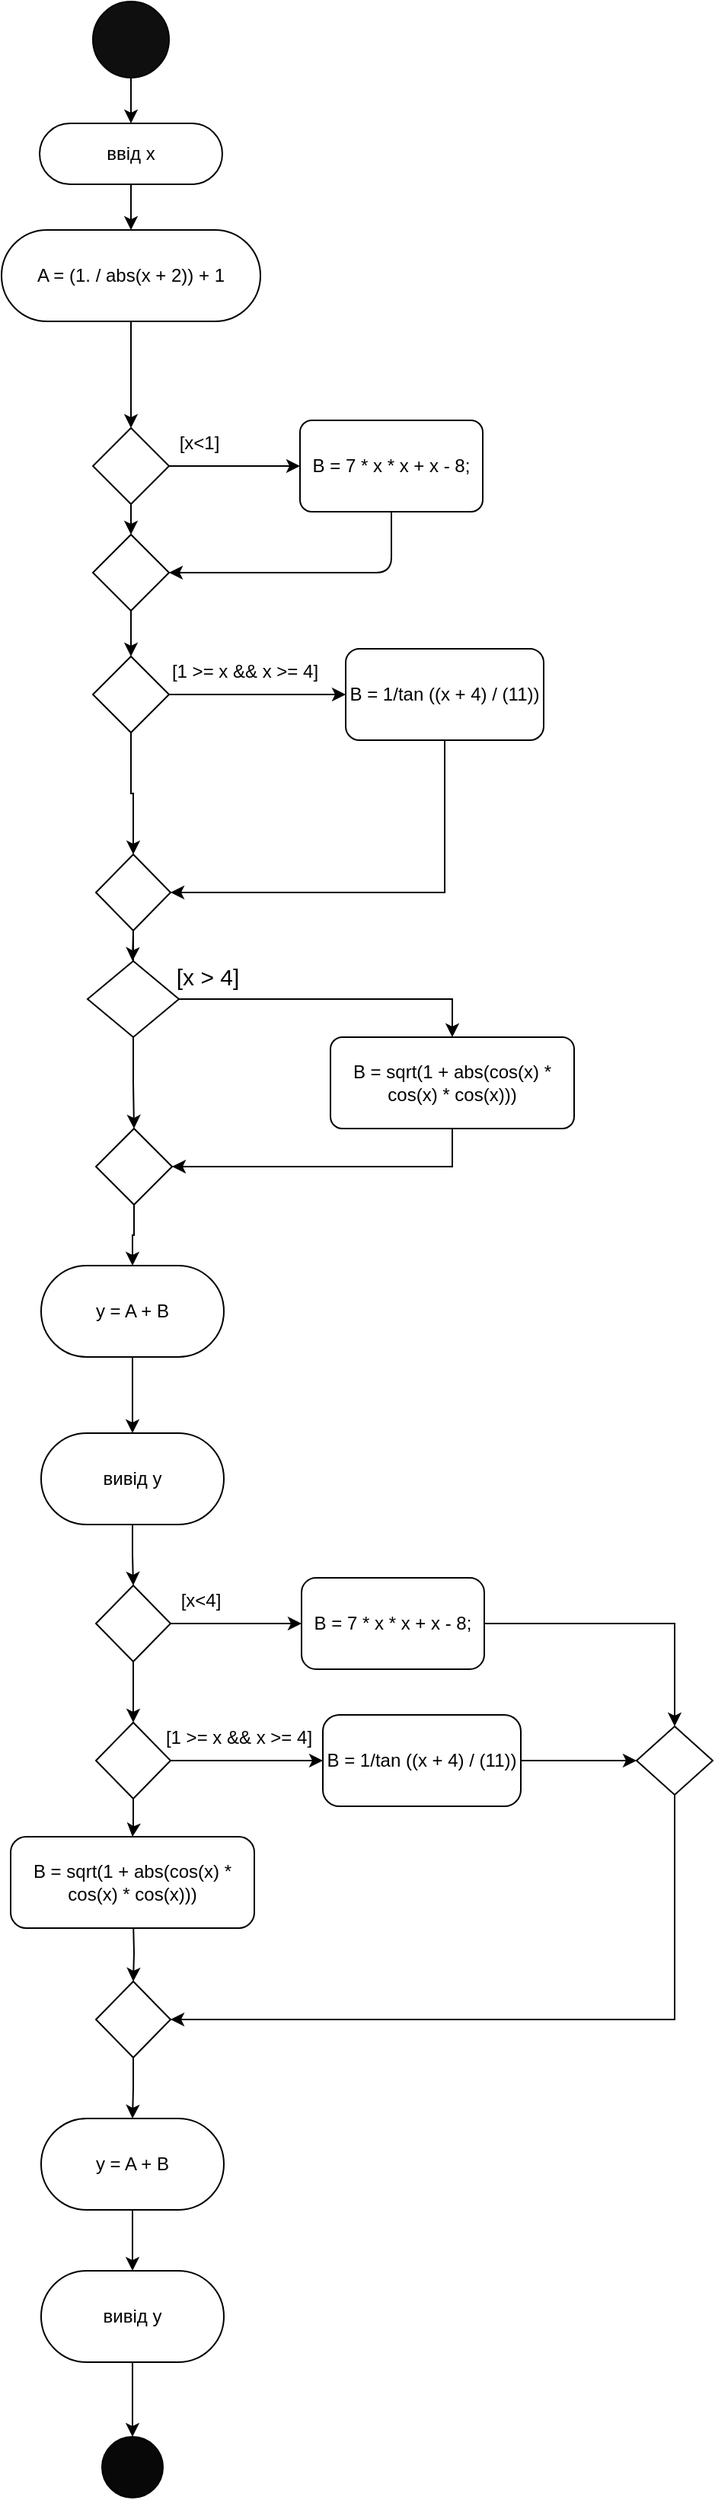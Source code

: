 <mxfile version="15.4.3" type="github">
  <diagram id="3hRcNl2i0EjQMOGxMyCn" name="Page-1">
    <mxGraphModel dx="1237" dy="1899" grid="1" gridSize="10" guides="1" tooltips="1" connect="1" arrows="1" fold="1" page="1" pageScale="1" pageWidth="827" pageHeight="1169" math="0" shadow="0">
      <root>
        <mxCell id="0" />
        <mxCell id="1" parent="0" />
        <mxCell id="O_F5pFgkzcXUlUcAhXim-4" value="" style="edgeStyle=orthogonalEdgeStyle;rounded=0;orthogonalLoop=1;jettySize=auto;html=1;" parent="1" source="O_F5pFgkzcXUlUcAhXim-1" target="O_F5pFgkzcXUlUcAhXim-3" edge="1">
          <mxGeometry relative="1" as="geometry" />
        </mxCell>
        <mxCell id="O_F5pFgkzcXUlUcAhXim-1" value="" style="ellipse;whiteSpace=wrap;html=1;fillColor=#0F0F0F;" parent="1" vertex="1">
          <mxGeometry x="364" y="-400" width="50" height="50" as="geometry" />
        </mxCell>
        <mxCell id="O_F5pFgkzcXUlUcAhXim-6" value="" style="edgeStyle=orthogonalEdgeStyle;rounded=0;orthogonalLoop=1;jettySize=auto;html=1;" parent="1" source="O_F5pFgkzcXUlUcAhXim-3" target="O_F5pFgkzcXUlUcAhXim-5" edge="1">
          <mxGeometry relative="1" as="geometry" />
        </mxCell>
        <mxCell id="O_F5pFgkzcXUlUcAhXim-3" value="ввід x" style="whiteSpace=wrap;html=1;fillColor=#FFFFFF;rounded=1;arcSize=50;" parent="1" vertex="1">
          <mxGeometry x="329" y="-320" width="120" height="40" as="geometry" />
        </mxCell>
        <mxCell id="O_F5pFgkzcXUlUcAhXim-8" value="" style="edgeStyle=orthogonalEdgeStyle;rounded=0;orthogonalLoop=1;jettySize=auto;html=1;" parent="1" source="O_F5pFgkzcXUlUcAhXim-5" target="O_F5pFgkzcXUlUcAhXim-7" edge="1">
          <mxGeometry relative="1" as="geometry" />
        </mxCell>
        <mxCell id="O_F5pFgkzcXUlUcAhXim-5" value="A = (1. / abs(x + 2)) + 1" style="whiteSpace=wrap;html=1;fillColor=#FFFFFF;rounded=1;arcSize=50;" parent="1" vertex="1">
          <mxGeometry x="304" y="-250" width="170" height="60" as="geometry" />
        </mxCell>
        <mxCell id="O_F5pFgkzcXUlUcAhXim-10" value="" style="edgeStyle=orthogonalEdgeStyle;rounded=0;orthogonalLoop=1;jettySize=auto;html=1;" parent="1" source="O_F5pFgkzcXUlUcAhXim-7" target="O_F5pFgkzcXUlUcAhXim-9" edge="1">
          <mxGeometry relative="1" as="geometry" />
        </mxCell>
        <mxCell id="O_F5pFgkzcXUlUcAhXim-15" style="edgeStyle=orthogonalEdgeStyle;rounded=0;orthogonalLoop=1;jettySize=auto;html=1;exitX=0.5;exitY=1;exitDx=0;exitDy=0;entryX=0.5;entryY=0;entryDx=0;entryDy=0;" parent="1" source="O_F5pFgkzcXUlUcAhXim-7" target="O_F5pFgkzcXUlUcAhXim-14" edge="1">
          <mxGeometry relative="1" as="geometry" />
        </mxCell>
        <mxCell id="O_F5pFgkzcXUlUcAhXim-7" value="" style="rhombus;whiteSpace=wrap;html=1;fillColor=#FFFFFF;" parent="1" vertex="1">
          <mxGeometry x="364" y="-120" width="50" height="50" as="geometry" />
        </mxCell>
        <mxCell id="O_F5pFgkzcXUlUcAhXim-9" value="B = 7 * x * x + x - 8;" style="whiteSpace=wrap;html=1;fillColor=#FFFFFF;rounded=1;arcSize=13;" parent="1" vertex="1">
          <mxGeometry x="500" y="-125" width="120" height="60" as="geometry" />
        </mxCell>
        <mxCell id="O_F5pFgkzcXUlUcAhXim-11" value="[x&amp;lt;1]" style="text;html=1;strokeColor=none;fillColor=none;align=center;verticalAlign=middle;whiteSpace=wrap;rounded=0;" parent="1" vertex="1">
          <mxGeometry x="414" y="-120" width="40" height="20" as="geometry" />
        </mxCell>
        <mxCell id="O_F5pFgkzcXUlUcAhXim-13" value="" style="endArrow=classic;html=1;entryX=1;entryY=0.5;entryDx=0;entryDy=0;exitX=0.5;exitY=1;exitDx=0;exitDy=0;" parent="1" source="O_F5pFgkzcXUlUcAhXim-9" target="O_F5pFgkzcXUlUcAhXim-14" edge="1">
          <mxGeometry width="50" height="50" relative="1" as="geometry">
            <mxPoint x="560" y="-25" as="sourcePoint" />
            <mxPoint x="420" y="-20" as="targetPoint" />
            <Array as="points">
              <mxPoint x="560" y="-25" />
            </Array>
          </mxGeometry>
        </mxCell>
        <mxCell id="O_F5pFgkzcXUlUcAhXim-17" style="edgeStyle=orthogonalEdgeStyle;rounded=0;orthogonalLoop=1;jettySize=auto;html=1;exitX=0.5;exitY=1;exitDx=0;exitDy=0;entryX=0.5;entryY=0;entryDx=0;entryDy=0;" parent="1" source="O_F5pFgkzcXUlUcAhXim-14" target="O_F5pFgkzcXUlUcAhXim-16" edge="1">
          <mxGeometry relative="1" as="geometry" />
        </mxCell>
        <mxCell id="O_F5pFgkzcXUlUcAhXim-14" value="" style="rhombus;whiteSpace=wrap;html=1;fillColor=#FFFFFF;" parent="1" vertex="1">
          <mxGeometry x="364" y="-50" width="50" height="50" as="geometry" />
        </mxCell>
        <mxCell id="O_F5pFgkzcXUlUcAhXim-18" style="edgeStyle=orthogonalEdgeStyle;rounded=0;orthogonalLoop=1;jettySize=auto;html=1;exitX=1;exitY=0.5;exitDx=0;exitDy=0;" parent="1" source="O_F5pFgkzcXUlUcAhXim-16" target="O_F5pFgkzcXUlUcAhXim-19" edge="1">
          <mxGeometry relative="1" as="geometry">
            <mxPoint x="500" y="55" as="targetPoint" />
          </mxGeometry>
        </mxCell>
        <mxCell id="O_F5pFgkzcXUlUcAhXim-21" style="edgeStyle=orthogonalEdgeStyle;rounded=0;orthogonalLoop=1;jettySize=auto;html=1;exitX=0.5;exitY=1;exitDx=0;exitDy=0;entryX=0.5;entryY=0;entryDx=0;entryDy=0;" parent="1" source="O_F5pFgkzcXUlUcAhXim-16" target="O_F5pFgkzcXUlUcAhXim-29" edge="1">
          <mxGeometry relative="1" as="geometry">
            <mxPoint x="390" y="110" as="targetPoint" />
          </mxGeometry>
        </mxCell>
        <mxCell id="O_F5pFgkzcXUlUcAhXim-16" value="" style="rhombus;whiteSpace=wrap;html=1;fillColor=#FFFFFF;" parent="1" vertex="1">
          <mxGeometry x="364" y="30" width="50" height="50" as="geometry" />
        </mxCell>
        <mxCell id="MqCJgIouwJsGUczSuPMV-1" style="edgeStyle=orthogonalEdgeStyle;rounded=0;orthogonalLoop=1;jettySize=auto;html=1;exitX=0.5;exitY=1;exitDx=0;exitDy=0;entryX=1;entryY=0.5;entryDx=0;entryDy=0;" edge="1" parent="1" source="O_F5pFgkzcXUlUcAhXim-19" target="O_F5pFgkzcXUlUcAhXim-29">
          <mxGeometry relative="1" as="geometry" />
        </mxCell>
        <mxCell id="O_F5pFgkzcXUlUcAhXim-19" value="B = 1/tan ((x + 4) / (11))" style="rounded=1;whiteSpace=wrap;html=1;fillColor=#FFFFFF;arcSize=15;" parent="1" vertex="1">
          <mxGeometry x="530" y="25" width="130" height="60" as="geometry" />
        </mxCell>
        <mxCell id="O_F5pFgkzcXUlUcAhXim-23" value="[1 &amp;gt;= x &amp;amp;&amp;amp; x &amp;gt;= 4]" style="text;html=1;strokeColor=none;fillColor=none;align=center;verticalAlign=middle;whiteSpace=wrap;rounded=0;" parent="1" vertex="1">
          <mxGeometry x="414" y="30" width="100" height="20" as="geometry" />
        </mxCell>
        <mxCell id="MqCJgIouwJsGUczSuPMV-6" style="edgeStyle=orthogonalEdgeStyle;rounded=0;orthogonalLoop=1;jettySize=auto;html=1;exitX=0.5;exitY=1;exitDx=0;exitDy=0;entryX=1;entryY=0.5;entryDx=0;entryDy=0;" edge="1" parent="1" source="O_F5pFgkzcXUlUcAhXim-26" target="MqCJgIouwJsGUczSuPMV-4">
          <mxGeometry relative="1" as="geometry" />
        </mxCell>
        <mxCell id="O_F5pFgkzcXUlUcAhXim-26" value="B = sqrt(1 + abs(cos(x) * cos(x) * cos(x)))" style="whiteSpace=wrap;html=1;fillColor=#FFFFFF;rounded=1;arcSize=13;" parent="1" vertex="1">
          <mxGeometry x="520" y="280" width="160" height="60" as="geometry" />
        </mxCell>
        <mxCell id="O_F5pFgkzcXUlUcAhXim-33" value="" style="edgeStyle=orthogonalEdgeStyle;rounded=0;orthogonalLoop=1;jettySize=auto;html=1;" parent="1" source="O_F5pFgkzcXUlUcAhXim-29" edge="1">
          <mxGeometry relative="1" as="geometry">
            <mxPoint x="390" y="230" as="targetPoint" />
          </mxGeometry>
        </mxCell>
        <mxCell id="O_F5pFgkzcXUlUcAhXim-29" value="" style="rhombus;whiteSpace=wrap;html=1;fillColor=#FFFFFF;" parent="1" vertex="1">
          <mxGeometry x="366" y="160" width="49" height="50" as="geometry" />
        </mxCell>
        <mxCell id="O_F5pFgkzcXUlUcAhXim-35" value="" style="edgeStyle=orthogonalEdgeStyle;rounded=0;orthogonalLoop=1;jettySize=auto;html=1;" parent="1" source="O_F5pFgkzcXUlUcAhXim-32" target="O_F5pFgkzcXUlUcAhXim-34" edge="1">
          <mxGeometry relative="1" as="geometry" />
        </mxCell>
        <mxCell id="O_F5pFgkzcXUlUcAhXim-32" value="y = A + B" style="whiteSpace=wrap;html=1;fillColor=#FFFFFF;rounded=1;arcSize=50;" parent="1" vertex="1">
          <mxGeometry x="330" y="430" width="120" height="60" as="geometry" />
        </mxCell>
        <mxCell id="O_F5pFgkzcXUlUcAhXim-39" value="" style="edgeStyle=orthogonalEdgeStyle;rounded=0;orthogonalLoop=1;jettySize=auto;html=1;" parent="1" source="O_F5pFgkzcXUlUcAhXim-34" target="O_F5pFgkzcXUlUcAhXim-38" edge="1">
          <mxGeometry relative="1" as="geometry" />
        </mxCell>
        <mxCell id="O_F5pFgkzcXUlUcAhXim-34" value="вивід y" style="whiteSpace=wrap;html=1;fillColor=#FFFFFF;rounded=1;arcSize=50;" parent="1" vertex="1">
          <mxGeometry x="330" y="540" width="120" height="60" as="geometry" />
        </mxCell>
        <mxCell id="O_F5pFgkzcXUlUcAhXim-41" value="" style="edgeStyle=orthogonalEdgeStyle;rounded=0;orthogonalLoop=1;jettySize=auto;html=1;" parent="1" source="O_F5pFgkzcXUlUcAhXim-38" edge="1">
          <mxGeometry relative="1" as="geometry">
            <mxPoint x="501" y="665" as="targetPoint" />
          </mxGeometry>
        </mxCell>
        <mxCell id="O_F5pFgkzcXUlUcAhXim-44" value="" style="edgeStyle=orthogonalEdgeStyle;rounded=0;orthogonalLoop=1;jettySize=auto;html=1;" parent="1" source="O_F5pFgkzcXUlUcAhXim-38" target="O_F5pFgkzcXUlUcAhXim-43" edge="1">
          <mxGeometry relative="1" as="geometry" />
        </mxCell>
        <mxCell id="O_F5pFgkzcXUlUcAhXim-38" value="" style="rhombus;whiteSpace=wrap;html=1;fillColor=#FFFFFF;" parent="1" vertex="1">
          <mxGeometry x="366" y="640" width="49" height="50" as="geometry" />
        </mxCell>
        <mxCell id="O_F5pFgkzcXUlUcAhXim-57" value="" style="edgeStyle=orthogonalEdgeStyle;rounded=0;orthogonalLoop=1;jettySize=auto;html=1;" parent="1" source="O_F5pFgkzcXUlUcAhXim-42" target="O_F5pFgkzcXUlUcAhXim-56" edge="1">
          <mxGeometry relative="1" as="geometry" />
        </mxCell>
        <mxCell id="O_F5pFgkzcXUlUcAhXim-42" value="B = 7 * x * x + x - 8;" style="whiteSpace=wrap;html=1;fillColor=#FFFFFF;rounded=1;arcSize=16;" parent="1" vertex="1">
          <mxGeometry x="501" y="635" width="120" height="60" as="geometry" />
        </mxCell>
        <mxCell id="O_F5pFgkzcXUlUcAhXim-47" style="edgeStyle=orthogonalEdgeStyle;rounded=0;orthogonalLoop=1;jettySize=auto;html=1;exitX=1;exitY=0.5;exitDx=0;exitDy=0;entryX=0;entryY=0.5;entryDx=0;entryDy=0;" parent="1" source="O_F5pFgkzcXUlUcAhXim-43" target="O_F5pFgkzcXUlUcAhXim-48" edge="1">
          <mxGeometry relative="1" as="geometry">
            <mxPoint x="501" y="755" as="targetPoint" />
          </mxGeometry>
        </mxCell>
        <mxCell id="O_F5pFgkzcXUlUcAhXim-52" value="" style="edgeStyle=orthogonalEdgeStyle;rounded=0;orthogonalLoop=1;jettySize=auto;html=1;entryX=0.5;entryY=0;entryDx=0;entryDy=0;" parent="1" source="O_F5pFgkzcXUlUcAhXim-43" target="O_F5pFgkzcXUlUcAhXim-55" edge="1">
          <mxGeometry relative="1" as="geometry">
            <mxPoint x="390.571" y="810.073" as="targetPoint" />
          </mxGeometry>
        </mxCell>
        <mxCell id="O_F5pFgkzcXUlUcAhXim-43" value="" style="rhombus;whiteSpace=wrap;html=1;fillColor=#FFFFFF;" parent="1" vertex="1">
          <mxGeometry x="366" y="730" width="49" height="50" as="geometry" />
        </mxCell>
        <mxCell id="O_F5pFgkzcXUlUcAhXim-58" style="edgeStyle=orthogonalEdgeStyle;rounded=0;orthogonalLoop=1;jettySize=auto;html=1;exitX=1;exitY=0.5;exitDx=0;exitDy=0;entryX=0;entryY=0.5;entryDx=0;entryDy=0;" parent="1" source="O_F5pFgkzcXUlUcAhXim-48" target="O_F5pFgkzcXUlUcAhXim-56" edge="1">
          <mxGeometry relative="1" as="geometry" />
        </mxCell>
        <mxCell id="O_F5pFgkzcXUlUcAhXim-48" value="B = 1/tan ((x + 4) / (11))" style="rounded=1;whiteSpace=wrap;html=1;fillColor=#FFFFFF;arcSize=18;" parent="1" vertex="1">
          <mxGeometry x="515" y="725" width="130" height="60" as="geometry" />
        </mxCell>
        <mxCell id="O_F5pFgkzcXUlUcAhXim-49" value="[x&amp;lt;4]" style="text;html=1;strokeColor=none;fillColor=none;align=center;verticalAlign=middle;whiteSpace=wrap;rounded=0;" parent="1" vertex="1">
          <mxGeometry x="415" y="640" width="40" height="20" as="geometry" />
        </mxCell>
        <mxCell id="O_F5pFgkzcXUlUcAhXim-63" value="" style="edgeStyle=orthogonalEdgeStyle;rounded=0;orthogonalLoop=1;jettySize=auto;html=1;" parent="1" target="O_F5pFgkzcXUlUcAhXim-62" edge="1">
          <mxGeometry relative="1" as="geometry">
            <mxPoint x="390.5" y="860" as="sourcePoint" />
          </mxGeometry>
        </mxCell>
        <mxCell id="O_F5pFgkzcXUlUcAhXim-55" value="B = sqrt(1 + abs(cos(x) * cos(x) * cos(x)))" style="whiteSpace=wrap;html=1;fillColor=#FFFFFF;rounded=1;arcSize=17;" parent="1" vertex="1">
          <mxGeometry x="310" y="805" width="160" height="60" as="geometry" />
        </mxCell>
        <mxCell id="O_F5pFgkzcXUlUcAhXim-60" value="" style="edgeStyle=orthogonalEdgeStyle;rounded=0;orthogonalLoop=1;jettySize=auto;html=1;entryX=1;entryY=0.5;entryDx=0;entryDy=0;" parent="1" source="O_F5pFgkzcXUlUcAhXim-56" target="O_F5pFgkzcXUlUcAhXim-62" edge="1">
          <mxGeometry relative="1" as="geometry">
            <mxPoint x="746.0" y="812.5" as="targetPoint" />
            <Array as="points">
              <mxPoint x="746" y="925" />
            </Array>
          </mxGeometry>
        </mxCell>
        <mxCell id="O_F5pFgkzcXUlUcAhXim-56" value="" style="rhombus;whiteSpace=wrap;html=1;fillColor=#FFFFFF;" parent="1" vertex="1">
          <mxGeometry x="721" y="732.5" width="50" height="45" as="geometry" />
        </mxCell>
        <mxCell id="O_F5pFgkzcXUlUcAhXim-66" value="" style="edgeStyle=orthogonalEdgeStyle;rounded=0;orthogonalLoop=1;jettySize=auto;html=1;" parent="1" source="O_F5pFgkzcXUlUcAhXim-62" target="O_F5pFgkzcXUlUcAhXim-65" edge="1">
          <mxGeometry relative="1" as="geometry" />
        </mxCell>
        <mxCell id="O_F5pFgkzcXUlUcAhXim-62" value="" style="rhombus;whiteSpace=wrap;html=1;fillColor=#FFFFFF;" parent="1" vertex="1">
          <mxGeometry x="366" y="900" width="49" height="50" as="geometry" />
        </mxCell>
        <mxCell id="O_F5pFgkzcXUlUcAhXim-68" value="" style="edgeStyle=orthogonalEdgeStyle;rounded=0;orthogonalLoop=1;jettySize=auto;html=1;" parent="1" source="O_F5pFgkzcXUlUcAhXim-65" target="O_F5pFgkzcXUlUcAhXim-67" edge="1">
          <mxGeometry relative="1" as="geometry" />
        </mxCell>
        <mxCell id="O_F5pFgkzcXUlUcAhXim-65" value="y = A + B" style="whiteSpace=wrap;html=1;fillColor=#FFFFFF;rounded=1;arcSize=50;" parent="1" vertex="1">
          <mxGeometry x="330" y="990" width="120" height="60" as="geometry" />
        </mxCell>
        <mxCell id="O_F5pFgkzcXUlUcAhXim-70" value="" style="edgeStyle=orthogonalEdgeStyle;rounded=0;orthogonalLoop=1;jettySize=auto;html=1;" parent="1" source="O_F5pFgkzcXUlUcAhXim-67" target="O_F5pFgkzcXUlUcAhXim-69" edge="1">
          <mxGeometry relative="1" as="geometry" />
        </mxCell>
        <mxCell id="O_F5pFgkzcXUlUcAhXim-67" value="вивід y" style="whiteSpace=wrap;html=1;fillColor=#FFFFFF;rounded=1;arcSize=50;" parent="1" vertex="1">
          <mxGeometry x="330" y="1090" width="120" height="60" as="geometry" />
        </mxCell>
        <mxCell id="O_F5pFgkzcXUlUcAhXim-69" value="" style="ellipse;whiteSpace=wrap;html=1;fillColor=#080808;" parent="1" vertex="1">
          <mxGeometry x="370" y="1199" width="40" height="40" as="geometry" />
        </mxCell>
        <mxCell id="O_F5pFgkzcXUlUcAhXim-71" value="[1 &amp;gt;= x &amp;amp;&amp;amp; x &amp;gt;= 4]" style="text;html=1;strokeColor=none;fillColor=none;align=center;verticalAlign=middle;whiteSpace=wrap;rounded=0;" parent="1" vertex="1">
          <mxGeometry x="410" y="730" width="100" height="20" as="geometry" />
        </mxCell>
        <mxCell id="MqCJgIouwJsGUczSuPMV-3" value="[x &amp;gt; 4]" style="edgeStyle=orthogonalEdgeStyle;rounded=0;orthogonalLoop=1;jettySize=auto;html=1;exitX=1;exitY=0.5;exitDx=0;exitDy=0;entryX=0.5;entryY=0;entryDx=0;entryDy=0;fontSize=15;" edge="1" parent="1" source="MqCJgIouwJsGUczSuPMV-2" target="O_F5pFgkzcXUlUcAhXim-26">
          <mxGeometry x="-0.809" y="15" relative="1" as="geometry">
            <mxPoint x="-1" as="offset" />
          </mxGeometry>
        </mxCell>
        <mxCell id="MqCJgIouwJsGUczSuPMV-5" style="edgeStyle=orthogonalEdgeStyle;rounded=0;orthogonalLoop=1;jettySize=auto;html=1;exitX=0.5;exitY=1;exitDx=0;exitDy=0;entryX=0.5;entryY=0;entryDx=0;entryDy=0;" edge="1" parent="1" source="MqCJgIouwJsGUczSuPMV-2" target="MqCJgIouwJsGUczSuPMV-4">
          <mxGeometry relative="1" as="geometry" />
        </mxCell>
        <mxCell id="MqCJgIouwJsGUczSuPMV-2" value="" style="rhombus;whiteSpace=wrap;html=1;" vertex="1" parent="1">
          <mxGeometry x="360.5" y="230" width="60" height="50" as="geometry" />
        </mxCell>
        <mxCell id="MqCJgIouwJsGUczSuPMV-7" style="edgeStyle=orthogonalEdgeStyle;rounded=0;orthogonalLoop=1;jettySize=auto;html=1;exitX=0.5;exitY=1;exitDx=0;exitDy=0;entryX=0.5;entryY=0;entryDx=0;entryDy=0;" edge="1" parent="1" source="MqCJgIouwJsGUczSuPMV-4" target="O_F5pFgkzcXUlUcAhXim-32">
          <mxGeometry relative="1" as="geometry" />
        </mxCell>
        <mxCell id="MqCJgIouwJsGUczSuPMV-4" value="" style="rhombus;whiteSpace=wrap;html=1;" vertex="1" parent="1">
          <mxGeometry x="366" y="340" width="50" height="50" as="geometry" />
        </mxCell>
      </root>
    </mxGraphModel>
  </diagram>
</mxfile>
